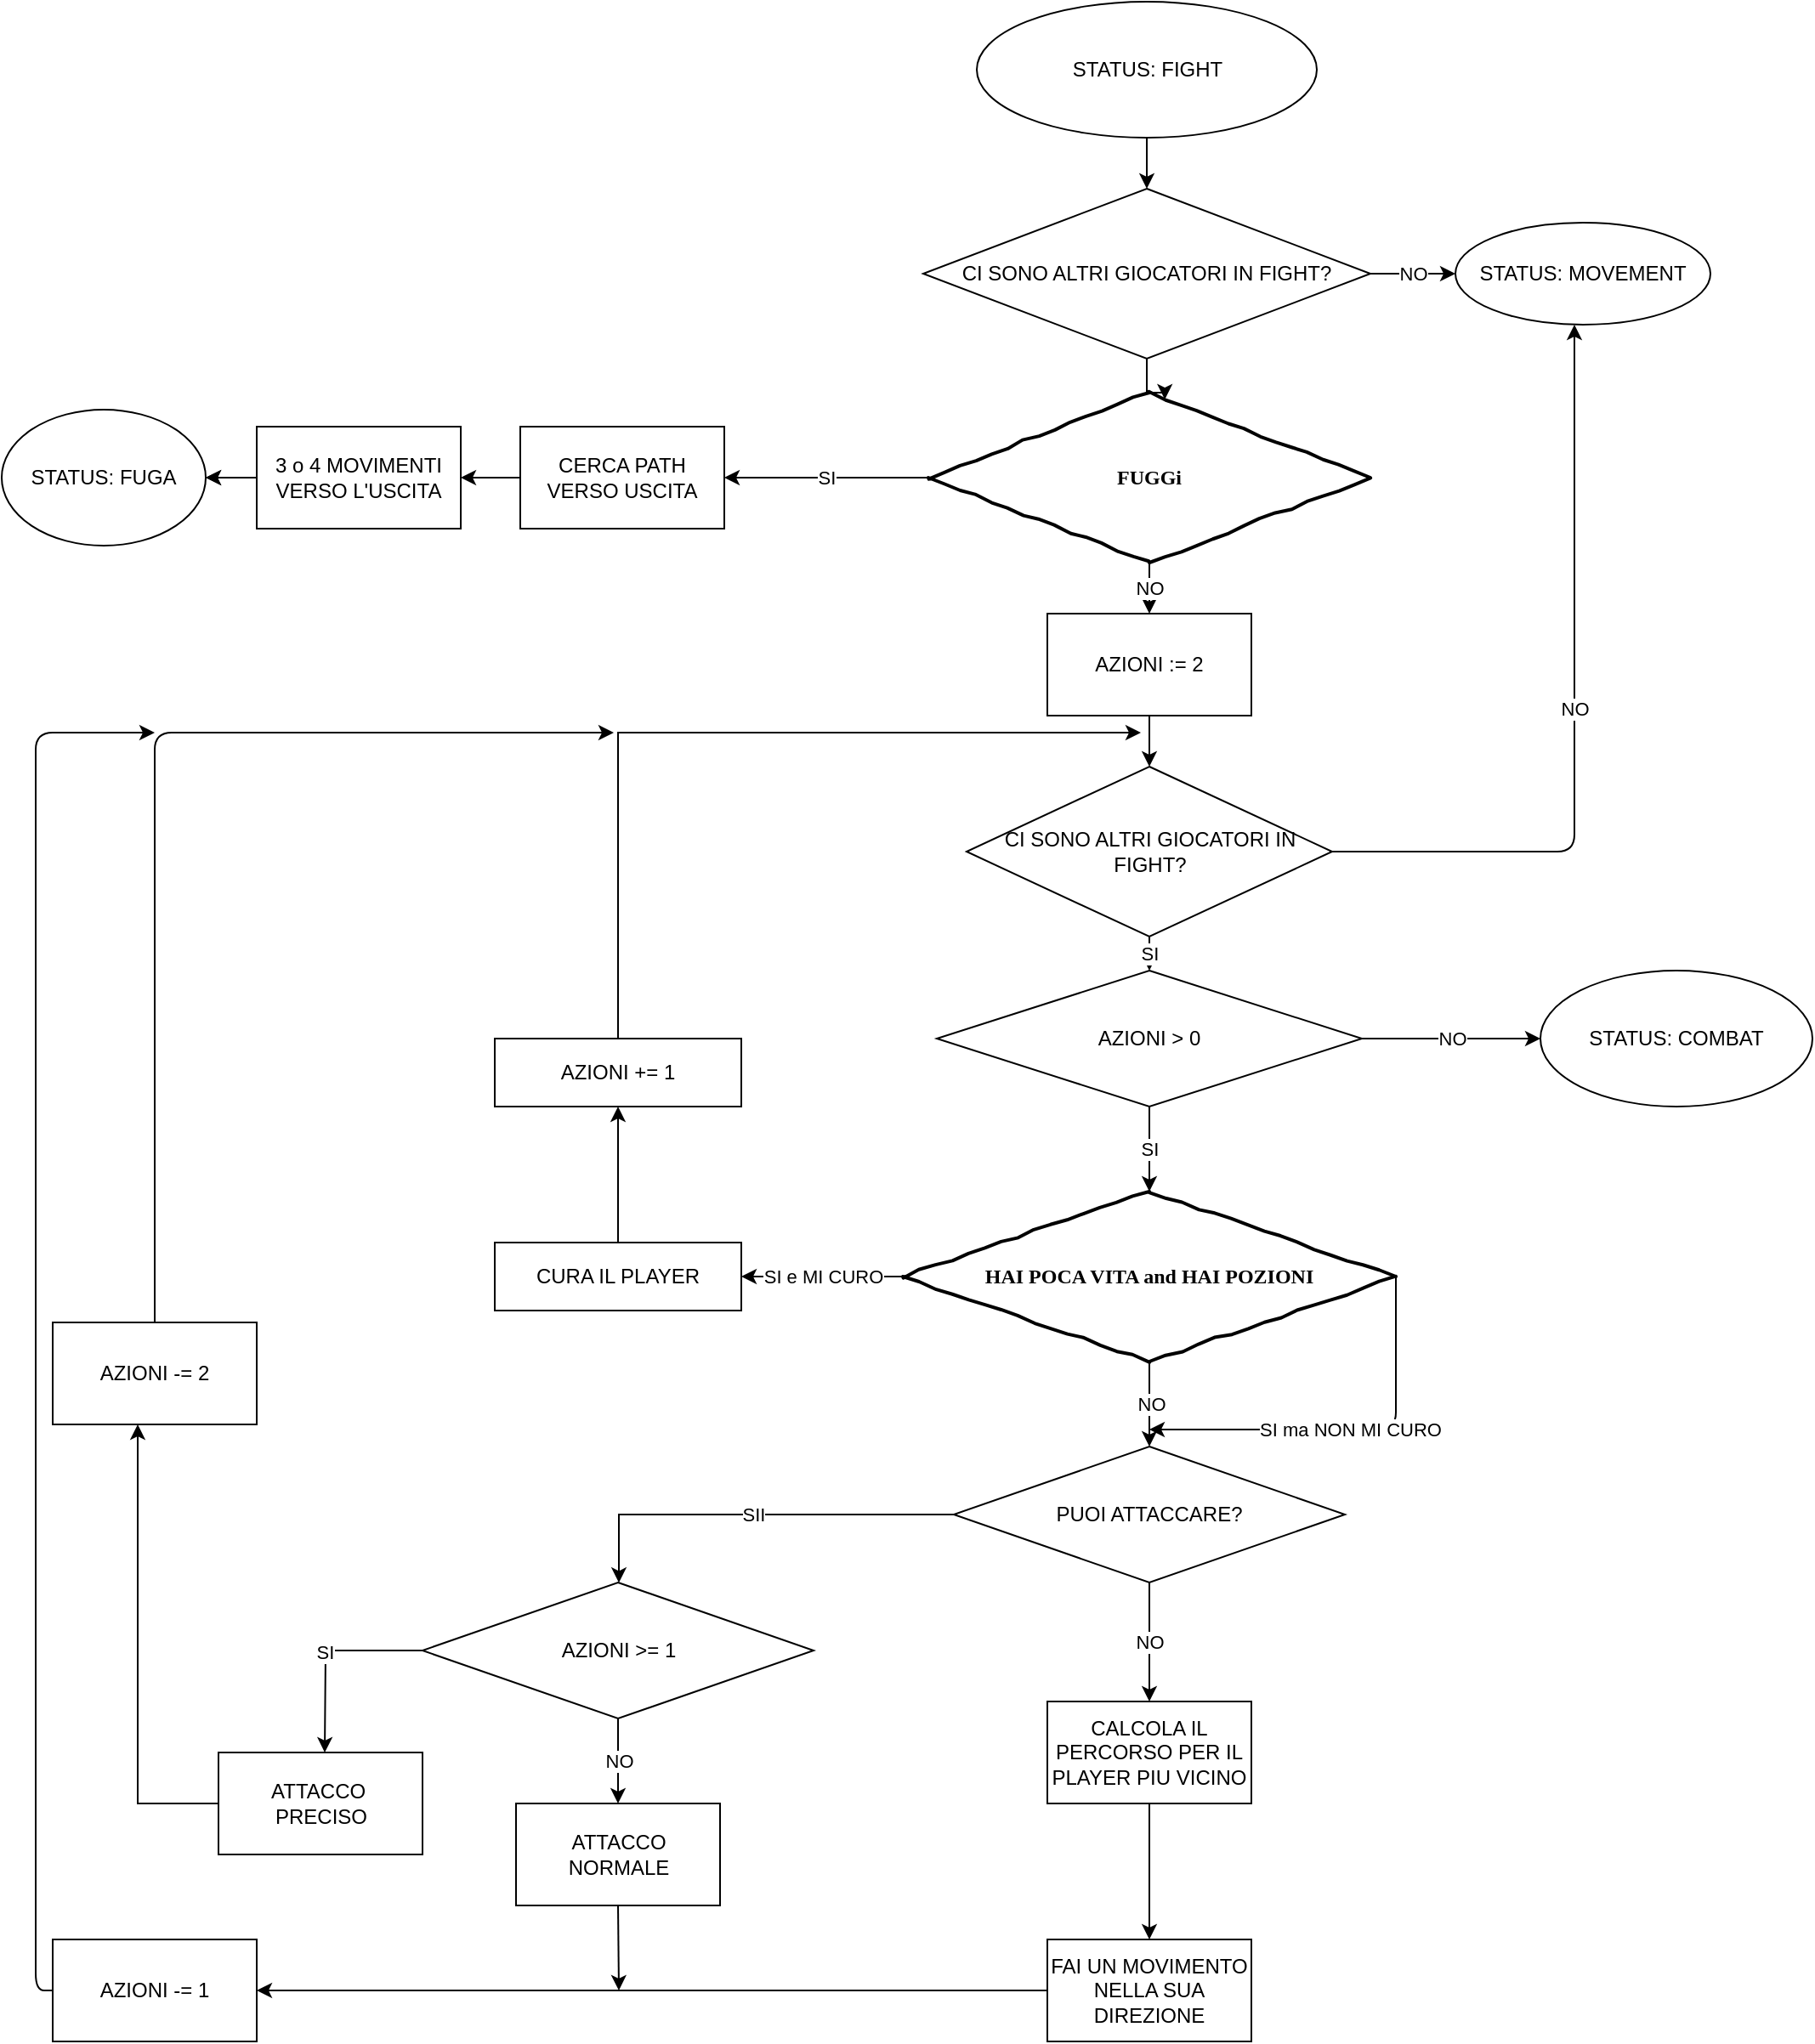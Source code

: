<mxfile version="11.3.0" type="device" pages="1"><diagram id="TeOHUyipL4-3Hx0ISXxf" name="Page-1"><mxGraphModel dx="1404" dy="740" grid="1" gridSize="10" guides="1" tooltips="1" connect="1" arrows="1" fold="1" page="1" pageScale="1" pageWidth="1169" pageHeight="1654" math="0" shadow="0"><root><mxCell id="0"/><mxCell id="1" parent="0"/><mxCell id="WZnWgGAfJ0i8VcANxqSl-61" value="" style="edgeStyle=orthogonalEdgeStyle;rounded=0;orthogonalLoop=1;jettySize=auto;html=1;" edge="1" parent="1" source="WZnWgGAfJ0i8VcANxqSl-1" target="WZnWgGAfJ0i8VcANxqSl-18"><mxGeometry relative="1" as="geometry"/></mxCell><mxCell id="WZnWgGAfJ0i8VcANxqSl-1" value="STATUS: FIGHT" style="ellipse;whiteSpace=wrap;html=1;" vertex="1" parent="1"><mxGeometry x="573.5" y="20" width="200" height="80" as="geometry"/></mxCell><mxCell id="WZnWgGAfJ0i8VcANxqSl-6" value="FUGGi" style="rhombus;html=1;align=center;whiteSpace=wrap;comic=1;strokeWidth=2;fontFamily=Comic Sans MS;fontStyle=1;" vertex="1" parent="1"><mxGeometry x="545" y="250" width="260" height="100" as="geometry"/></mxCell><mxCell id="WZnWgGAfJ0i8VcANxqSl-7" value="CERCA PATH VERSO USCITA&lt;br&gt;" style="rounded=0;whiteSpace=wrap;html=1;" vertex="1" parent="1"><mxGeometry x="305" y="270" width="120" height="60" as="geometry"/></mxCell><mxCell id="WZnWgGAfJ0i8VcANxqSl-8" value="SI" style="endArrow=classic;html=1;exitX=0;exitY=0.5;exitDx=0;exitDy=0;entryX=1;entryY=0.5;entryDx=0;entryDy=0;" edge="1" parent="1" source="WZnWgGAfJ0i8VcANxqSl-6" target="WZnWgGAfJ0i8VcANxqSl-7"><mxGeometry width="50" height="50" relative="1" as="geometry"><mxPoint x="305" y="420" as="sourcePoint"/><mxPoint x="355" y="370" as="targetPoint"/></mxGeometry></mxCell><mxCell id="WZnWgGAfJ0i8VcANxqSl-9" value="" style="endArrow=classic;html=1;exitX=0;exitY=0.5;exitDx=0;exitDy=0;entryX=1;entryY=0.5;entryDx=0;entryDy=0;" edge="1" parent="1" source="WZnWgGAfJ0i8VcANxqSl-7" target="WZnWgGAfJ0i8VcANxqSl-10"><mxGeometry width="50" height="50" relative="1" as="geometry"><mxPoint x="355" y="340" as="sourcePoint"/><mxPoint x="365" y="400" as="targetPoint"/></mxGeometry></mxCell><mxCell id="WZnWgGAfJ0i8VcANxqSl-50" value="" style="edgeStyle=orthogonalEdgeStyle;rounded=0;orthogonalLoop=1;jettySize=auto;html=1;" edge="1" parent="1" source="WZnWgGAfJ0i8VcANxqSl-10" target="WZnWgGAfJ0i8VcANxqSl-11"><mxGeometry relative="1" as="geometry"/></mxCell><mxCell id="WZnWgGAfJ0i8VcANxqSl-51" value="" style="edgeStyle=orthogonalEdgeStyle;rounded=0;orthogonalLoop=1;jettySize=auto;html=1;" edge="1" parent="1" source="WZnWgGAfJ0i8VcANxqSl-10" target="WZnWgGAfJ0i8VcANxqSl-11"><mxGeometry relative="1" as="geometry"/></mxCell><mxCell id="WZnWgGAfJ0i8VcANxqSl-10" value="3 o 4 MOVIMENTI VERSO L'USCITA" style="rounded=0;whiteSpace=wrap;html=1;" vertex="1" parent="1"><mxGeometry x="150" y="270" width="120" height="60" as="geometry"/></mxCell><mxCell id="WZnWgGAfJ0i8VcANxqSl-11" value="STATUS: FUGA" style="ellipse;whiteSpace=wrap;html=1;" vertex="1" parent="1"><mxGeometry y="260" width="120" height="80" as="geometry"/></mxCell><mxCell id="WZnWgGAfJ0i8VcANxqSl-17" value="AZIONI := 2" style="rounded=0;whiteSpace=wrap;html=1;" vertex="1" parent="1"><mxGeometry x="615" y="380" width="120" height="60" as="geometry"/></mxCell><mxCell id="WZnWgGAfJ0i8VcANxqSl-60" style="edgeStyle=orthogonalEdgeStyle;rounded=0;orthogonalLoop=1;jettySize=auto;html=1;entryX=0.535;entryY=0.04;entryDx=0;entryDy=0;entryPerimeter=0;" edge="1" parent="1" source="WZnWgGAfJ0i8VcANxqSl-18" target="WZnWgGAfJ0i8VcANxqSl-6"><mxGeometry relative="1" as="geometry"/></mxCell><mxCell id="WZnWgGAfJ0i8VcANxqSl-18" value="CI SONO ALTRI GIOCATORI IN FIGHT?" style="rhombus;whiteSpace=wrap;html=1;" vertex="1" parent="1"><mxGeometry x="542" y="130" width="263" height="100" as="geometry"/></mxCell><mxCell id="WZnWgGAfJ0i8VcANxqSl-21" value="NO" style="endArrow=classic;html=1;exitX=0.5;exitY=1;exitDx=0;exitDy=0;" edge="1" parent="1" source="WZnWgGAfJ0i8VcANxqSl-6" target="WZnWgGAfJ0i8VcANxqSl-17"><mxGeometry width="50" height="50" relative="1" as="geometry"><mxPoint x="305" y="670" as="sourcePoint"/><mxPoint x="355" y="620" as="targetPoint"/></mxGeometry></mxCell><mxCell id="WZnWgGAfJ0i8VcANxqSl-23" value="CI SONO ALTRI GIOCATORI IN FIGHT?" style="rhombus;whiteSpace=wrap;html=1;" vertex="1" parent="1"><mxGeometry x="567.5" y="470" width="215" height="100" as="geometry"/></mxCell><mxCell id="WZnWgGAfJ0i8VcANxqSl-24" value="" style="endArrow=classic;html=1;exitX=0.5;exitY=1;exitDx=0;exitDy=0;entryX=0.5;entryY=0;entryDx=0;entryDy=0;" edge="1" parent="1" source="WZnWgGAfJ0i8VcANxqSl-17" target="WZnWgGAfJ0i8VcANxqSl-23"><mxGeometry width="50" height="50" relative="1" as="geometry"><mxPoint x="305" y="640" as="sourcePoint"/><mxPoint x="355" y="590" as="targetPoint"/></mxGeometry></mxCell><mxCell id="WZnWgGAfJ0i8VcANxqSl-25" value="NO" style="endArrow=classic;html=1;exitX=1;exitY=0.5;exitDx=0;exitDy=0;entryX=0;entryY=0.5;entryDx=0;entryDy=0;" edge="1" parent="1" source="WZnWgGAfJ0i8VcANxqSl-18" target="WZnWgGAfJ0i8VcANxqSl-27"><mxGeometry width="50" height="50" relative="1" as="geometry"><mxPoint x="825" y="180" as="sourcePoint"/><mxPoint x="845" y="180" as="targetPoint"/></mxGeometry></mxCell><mxCell id="WZnWgGAfJ0i8VcANxqSl-26" value="NO" style="endArrow=classic;html=1;exitX=1;exitY=0.5;exitDx=0;exitDy=0;" edge="1" parent="1" source="WZnWgGAfJ0i8VcANxqSl-23"><mxGeometry width="50" height="50" relative="1" as="geometry"><mxPoint x="795" y="545" as="sourcePoint"/><mxPoint x="925" y="210" as="targetPoint"/><Array as="points"><mxPoint x="925" y="520"/></Array></mxGeometry></mxCell><mxCell id="WZnWgGAfJ0i8VcANxqSl-27" value="STATUS: MOVEMENT" style="ellipse;whiteSpace=wrap;html=1;" vertex="1" parent="1"><mxGeometry x="855" y="150" width="150" height="60" as="geometry"/></mxCell><mxCell id="WZnWgGAfJ0i8VcANxqSl-28" value="AZIONI &amp;gt; 0" style="rhombus;whiteSpace=wrap;html=1;" vertex="1" parent="1"><mxGeometry x="550" y="590" width="250" height="80" as="geometry"/></mxCell><mxCell id="WZnWgGAfJ0i8VcANxqSl-29" value="NO" style="endArrow=classic;html=1;exitX=1;exitY=0.5;exitDx=0;exitDy=0;" edge="1" parent="1" source="WZnWgGAfJ0i8VcANxqSl-28"><mxGeometry width="50" height="50" relative="1" as="geometry"><mxPoint x="305" y="740" as="sourcePoint"/><mxPoint x="905" y="630" as="targetPoint"/></mxGeometry></mxCell><mxCell id="WZnWgGAfJ0i8VcANxqSl-30" value="STATUS: COMBAT" style="ellipse;whiteSpace=wrap;html=1;" vertex="1" parent="1"><mxGeometry x="905" y="590" width="160" height="80" as="geometry"/></mxCell><mxCell id="WZnWgGAfJ0i8VcANxqSl-31" value="SI" style="endArrow=classic;html=1;exitX=0.5;exitY=1;exitDx=0;exitDy=0;entryX=0.5;entryY=0;entryDx=0;entryDy=0;" edge="1" parent="1" source="WZnWgGAfJ0i8VcANxqSl-23" target="WZnWgGAfJ0i8VcANxqSl-28"><mxGeometry width="50" height="50" relative="1" as="geometry"><mxPoint x="305" y="740" as="sourcePoint"/><mxPoint x="355" y="690" as="targetPoint"/></mxGeometry></mxCell><mxCell id="WZnWgGAfJ0i8VcANxqSl-44" value="NO" style="edgeStyle=orthogonalEdgeStyle;rounded=0;orthogonalLoop=1;jettySize=auto;html=1;" edge="1" parent="1" source="WZnWgGAfJ0i8VcANxqSl-37"><mxGeometry relative="1" as="geometry"><mxPoint x="675" y="870" as="targetPoint"/></mxGeometry></mxCell><mxCell id="WZnWgGAfJ0i8VcANxqSl-37" value="HAI POCA VITA and HAI POZIONI" style="rhombus;html=1;align=center;whiteSpace=wrap;comic=1;strokeWidth=2;fontFamily=Comic Sans MS;fontStyle=1;" vertex="1" parent="1"><mxGeometry x="530" y="720" width="290" height="100" as="geometry"/></mxCell><mxCell id="WZnWgGAfJ0i8VcANxqSl-38" value="SI" style="endArrow=classic;html=1;exitX=0.5;exitY=1;exitDx=0;exitDy=0;entryX=0.5;entryY=0;entryDx=0;entryDy=0;" edge="1" parent="1" source="WZnWgGAfJ0i8VcANxqSl-28" target="WZnWgGAfJ0i8VcANxqSl-37"><mxGeometry width="50" height="50" relative="1" as="geometry"><mxPoint x="305" y="870" as="sourcePoint"/><mxPoint x="675" y="690" as="targetPoint"/></mxGeometry></mxCell><mxCell id="WZnWgGAfJ0i8VcANxqSl-39" value="SI e MI CURO" style="endArrow=classic;html=1;exitX=0;exitY=0.5;exitDx=0;exitDy=0;" edge="1" parent="1" source="WZnWgGAfJ0i8VcANxqSl-37"><mxGeometry width="50" height="50" relative="1" as="geometry"><mxPoint x="305" y="890" as="sourcePoint"/><mxPoint x="435" y="770" as="targetPoint"/></mxGeometry></mxCell><mxCell id="WZnWgGAfJ0i8VcANxqSl-41" value="SI ma NON MI CURO" style="endArrow=classic;html=1;exitX=1;exitY=0.5;exitDx=0;exitDy=0;" edge="1" parent="1" source="WZnWgGAfJ0i8VcANxqSl-37"><mxGeometry width="50" height="50" relative="1" as="geometry"><mxPoint x="305" y="940" as="sourcePoint"/><mxPoint x="675" y="860" as="targetPoint"/><Array as="points"><mxPoint x="820" y="860"/></Array></mxGeometry></mxCell><mxCell id="WZnWgGAfJ0i8VcANxqSl-72" value="SII" style="edgeStyle=orthogonalEdgeStyle;rounded=0;orthogonalLoop=1;jettySize=auto;html=1;" edge="1" parent="1" source="WZnWgGAfJ0i8VcANxqSl-45" target="WZnWgGAfJ0i8VcANxqSl-63"><mxGeometry relative="1" as="geometry"><Array as="points"><mxPoint x="363" y="910"/></Array></mxGeometry></mxCell><mxCell id="WZnWgGAfJ0i8VcANxqSl-45" value="PUOI ATTACCARE?" style="rhombus;whiteSpace=wrap;html=1;" vertex="1" parent="1"><mxGeometry x="560" y="870" width="230" height="80" as="geometry"/></mxCell><mxCell id="WZnWgGAfJ0i8VcANxqSl-54" style="edgeStyle=orthogonalEdgeStyle;rounded=0;orthogonalLoop=1;jettySize=auto;html=1;entryX=0.5;entryY=1;entryDx=0;entryDy=0;" edge="1" parent="1" source="WZnWgGAfJ0i8VcANxqSl-46" target="WZnWgGAfJ0i8VcANxqSl-52"><mxGeometry relative="1" as="geometry"/></mxCell><mxCell id="WZnWgGAfJ0i8VcANxqSl-46" value="CURA IL PLAYER" style="rounded=0;whiteSpace=wrap;html=1;" vertex="1" parent="1"><mxGeometry x="290" y="750" width="145" height="40" as="geometry"/></mxCell><mxCell id="WZnWgGAfJ0i8VcANxqSl-58" value="" style="edgeStyle=orthogonalEdgeStyle;rounded=0;orthogonalLoop=1;jettySize=auto;html=1;" edge="1" parent="1" source="WZnWgGAfJ0i8VcANxqSl-52"><mxGeometry relative="1" as="geometry"><mxPoint x="670" y="450" as="targetPoint"/><Array as="points"><mxPoint x="363" y="450"/></Array></mxGeometry></mxCell><mxCell id="WZnWgGAfJ0i8VcANxqSl-52" value="AZIONI += 1" style="rounded=0;whiteSpace=wrap;html=1;" vertex="1" parent="1"><mxGeometry x="290" y="630" width="145" height="40" as="geometry"/></mxCell><mxCell id="WZnWgGAfJ0i8VcANxqSl-75" value="SI" style="edgeStyle=orthogonalEdgeStyle;rounded=0;orthogonalLoop=1;jettySize=auto;html=1;" edge="1" parent="1" source="WZnWgGAfJ0i8VcANxqSl-63"><mxGeometry relative="1" as="geometry"><mxPoint x="190" y="1050" as="targetPoint"/></mxGeometry></mxCell><mxCell id="WZnWgGAfJ0i8VcANxqSl-83" value="NO" style="edgeStyle=orthogonalEdgeStyle;rounded=0;orthogonalLoop=1;jettySize=auto;html=1;" edge="1" parent="1" source="WZnWgGAfJ0i8VcANxqSl-63" target="WZnWgGAfJ0i8VcANxqSl-80"><mxGeometry relative="1" as="geometry"/></mxCell><mxCell id="WZnWgGAfJ0i8VcANxqSl-63" value="AZIONI &amp;gt;= 1" style="rhombus;whiteSpace=wrap;html=1;" vertex="1" parent="1"><mxGeometry x="247.5" y="950" width="230" height="80" as="geometry"/></mxCell><mxCell id="WZnWgGAfJ0i8VcANxqSl-89" value="" style="edgeStyle=orthogonalEdgeStyle;rounded=0;orthogonalLoop=1;jettySize=auto;html=1;" edge="1" parent="1" source="WZnWgGAfJ0i8VcANxqSl-73" target="WZnWgGAfJ0i8VcANxqSl-88"><mxGeometry relative="1" as="geometry"><Array as="points"><mxPoint x="80" y="1080"/></Array></mxGeometry></mxCell><mxCell id="WZnWgGAfJ0i8VcANxqSl-73" value="ATTACCO&amp;nbsp;&lt;br&gt;PRECISO" style="rounded=0;whiteSpace=wrap;html=1;" vertex="1" parent="1"><mxGeometry x="127.5" y="1050" width="120" height="60" as="geometry"/></mxCell><mxCell id="WZnWgGAfJ0i8VcANxqSl-88" value="AZIONI -= 2" style="rounded=0;whiteSpace=wrap;html=1;" vertex="1" parent="1"><mxGeometry x="30" y="797" width="120" height="60" as="geometry"/></mxCell><mxCell id="WZnWgGAfJ0i8VcANxqSl-80" value="ATTACCO NORMALE" style="rounded=0;whiteSpace=wrap;html=1;" vertex="1" parent="1"><mxGeometry x="302.5" y="1080" width="120" height="60" as="geometry"/></mxCell><mxCell id="WZnWgGAfJ0i8VcANxqSl-90" value="" style="endArrow=classic;html=1;exitX=0.5;exitY=0;exitDx=0;exitDy=0;" edge="1" parent="1" source="WZnWgGAfJ0i8VcANxqSl-88"><mxGeometry width="50" height="50" relative="1" as="geometry"><mxPoint x="90" y="620" as="sourcePoint"/><mxPoint x="360" y="450" as="targetPoint"/><Array as="points"><mxPoint x="90" y="450"/></Array></mxGeometry></mxCell><mxCell id="WZnWgGAfJ0i8VcANxqSl-91" value="AZIONI -= 1" style="rounded=0;whiteSpace=wrap;html=1;" vertex="1" parent="1"><mxGeometry x="30" y="1160" width="120" height="60" as="geometry"/></mxCell><mxCell id="WZnWgGAfJ0i8VcANxqSl-92" value="NO" style="endArrow=classic;html=1;exitX=0.5;exitY=1;exitDx=0;exitDy=0;" edge="1" parent="1" source="WZnWgGAfJ0i8VcANxqSl-45"><mxGeometry width="50" height="50" relative="1" as="geometry"><mxPoint x="10" y="1290" as="sourcePoint"/><mxPoint x="675" y="1020" as="targetPoint"/></mxGeometry></mxCell><mxCell id="WZnWgGAfJ0i8VcANxqSl-96" value="" style="edgeStyle=orthogonalEdgeStyle;rounded=0;orthogonalLoop=1;jettySize=auto;html=1;" edge="1" parent="1" source="WZnWgGAfJ0i8VcANxqSl-93" target="WZnWgGAfJ0i8VcANxqSl-95"><mxGeometry relative="1" as="geometry"/></mxCell><mxCell id="WZnWgGAfJ0i8VcANxqSl-93" value="CALCOLA IL PERCORSO PER IL PLAYER PIU VICINO" style="rounded=0;whiteSpace=wrap;html=1;" vertex="1" parent="1"><mxGeometry x="615" y="1020" width="120" height="60" as="geometry"/></mxCell><mxCell id="WZnWgGAfJ0i8VcANxqSl-99" value="" style="edgeStyle=orthogonalEdgeStyle;rounded=0;orthogonalLoop=1;jettySize=auto;html=1;entryX=1;entryY=0.5;entryDx=0;entryDy=0;" edge="1" parent="1" source="WZnWgGAfJ0i8VcANxqSl-95" target="WZnWgGAfJ0i8VcANxqSl-91"><mxGeometry relative="1" as="geometry"><mxPoint x="535" y="1190" as="targetPoint"/></mxGeometry></mxCell><mxCell id="WZnWgGAfJ0i8VcANxqSl-95" value="FAI UN MOVIMENTO NELLA SUA DIREZIONE" style="rounded=0;whiteSpace=wrap;html=1;" vertex="1" parent="1"><mxGeometry x="615" y="1160" width="120" height="60" as="geometry"/></mxCell><mxCell id="WZnWgGAfJ0i8VcANxqSl-100" value="" style="endArrow=classic;html=1;exitX=0;exitY=0.5;exitDx=0;exitDy=0;" edge="1" parent="1" source="WZnWgGAfJ0i8VcANxqSl-91"><mxGeometry width="50" height="50" relative="1" as="geometry"><mxPoint x="10" y="1290" as="sourcePoint"/><mxPoint x="90" y="450" as="targetPoint"/><Array as="points"><mxPoint x="20" y="1190"/><mxPoint x="20" y="450"/></Array></mxGeometry></mxCell><mxCell id="WZnWgGAfJ0i8VcANxqSl-101" value="" style="endArrow=classic;html=1;exitX=0.5;exitY=1;exitDx=0;exitDy=0;" edge="1" parent="1" source="WZnWgGAfJ0i8VcANxqSl-80"><mxGeometry width="50" height="50" relative="1" as="geometry"><mxPoint x="10" y="1290" as="sourcePoint"/><mxPoint x="363" y="1190" as="targetPoint"/></mxGeometry></mxCell></root></mxGraphModel></diagram></mxfile>